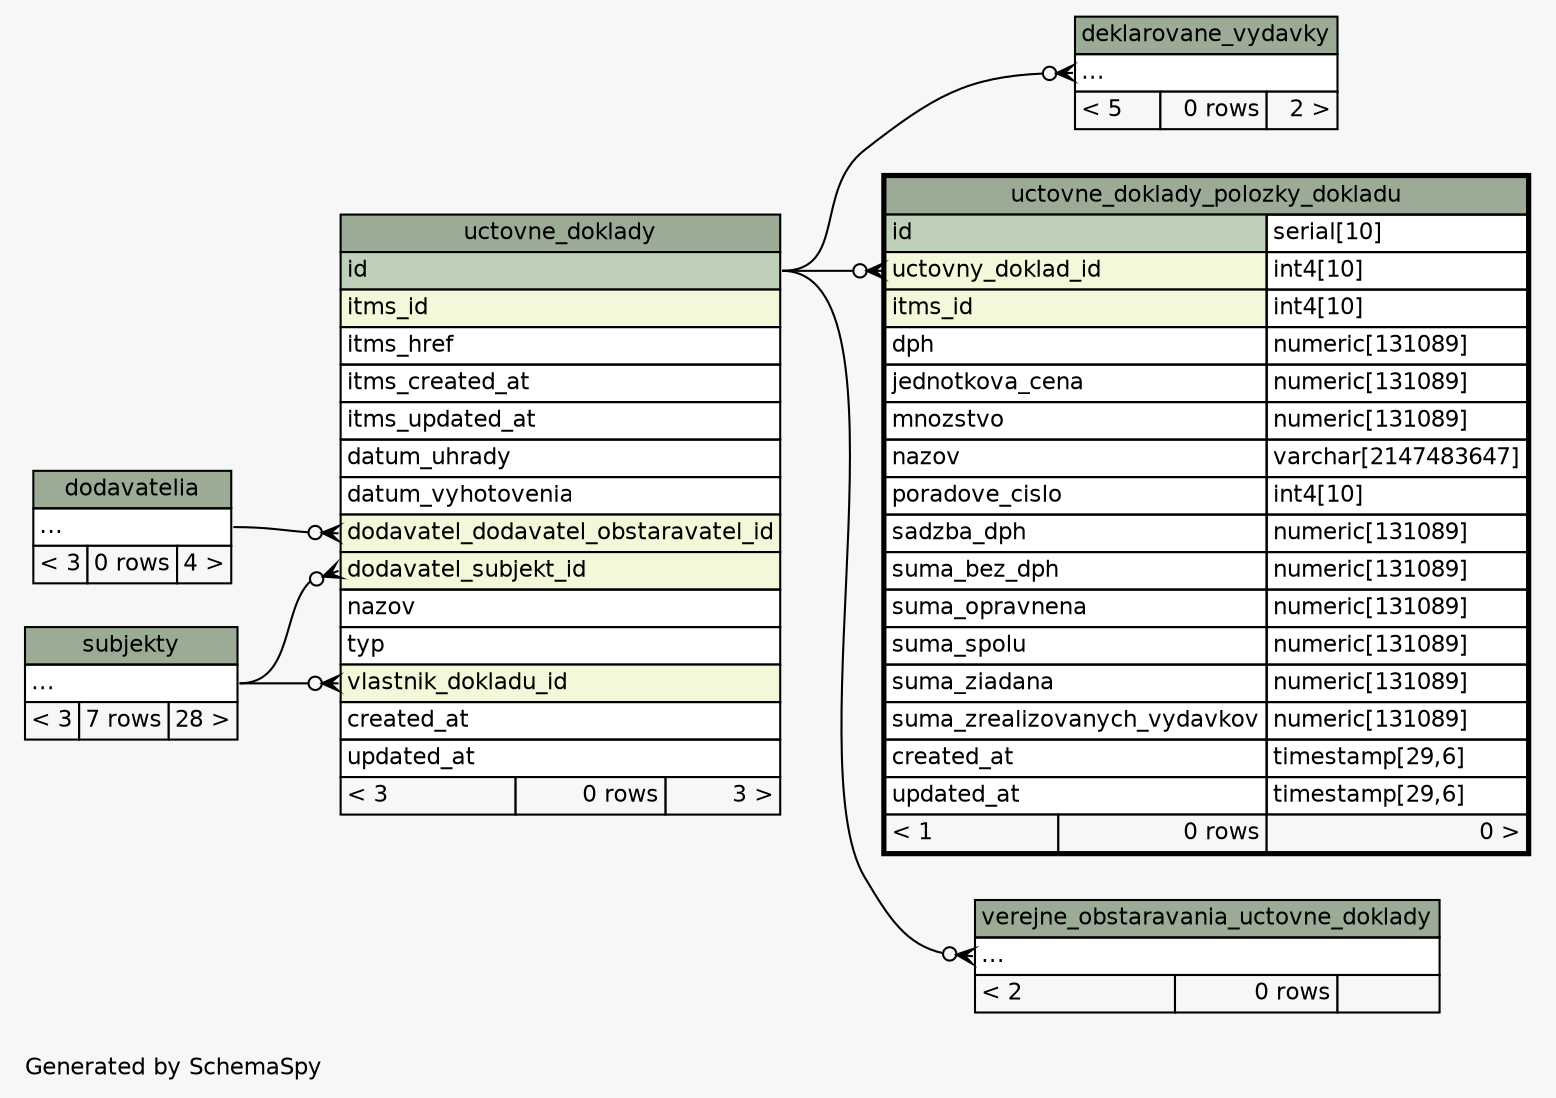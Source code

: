 // dot 2.38.0 on Linux 4.10.0-38-generic
// SchemaSpy rev 590
digraph "twoDegreesRelationshipsDiagram" {
  graph [
    rankdir="RL"
    bgcolor="#f7f7f7"
    label="\nGenerated by SchemaSpy"
    labeljust="l"
    nodesep="0.18"
    ranksep="0.46"
    fontname="Helvetica"
    fontsize="11"
  ];
  node [
    fontname="Helvetica"
    fontsize="11"
    shape="plaintext"
  ];
  edge [
    arrowsize="0.8"
  ];
  "deklarovane_vydavky":"elipses":w -> "uctovne_doklady":"id":e [arrowhead=none dir=back arrowtail=crowodot];
  "uctovne_doklady":"dodavatel_dodavatel_obstaravatel_id":w -> "dodavatelia":"elipses":e [arrowhead=none dir=back arrowtail=crowodot];
  "uctovne_doklady":"dodavatel_subjekt_id":w -> "subjekty":"elipses":e [arrowhead=none dir=back arrowtail=crowodot];
  "uctovne_doklady":"vlastnik_dokladu_id":w -> "subjekty":"elipses":e [arrowhead=none dir=back arrowtail=crowodot];
  "uctovne_doklady_polozky_dokladu":"uctovny_doklad_id":w -> "uctovne_doklady":"id":e [arrowhead=none dir=back arrowtail=crowodot];
  "verejne_obstaravania_uctovne_doklady":"elipses":w -> "uctovne_doklady":"id":e [arrowhead=none dir=back arrowtail=crowodot];
  "deklarovane_vydavky" [
    label=<
    <TABLE BORDER="0" CELLBORDER="1" CELLSPACING="0" BGCOLOR="#ffffff">
      <TR><TD COLSPAN="3" BGCOLOR="#9bab96" ALIGN="CENTER">deklarovane_vydavky</TD></TR>
      <TR><TD PORT="elipses" COLSPAN="3" ALIGN="LEFT">...</TD></TR>
      <TR><TD ALIGN="LEFT" BGCOLOR="#f7f7f7">&lt; 5</TD><TD ALIGN="RIGHT" BGCOLOR="#f7f7f7">0 rows</TD><TD ALIGN="RIGHT" BGCOLOR="#f7f7f7">2 &gt;</TD></TR>
    </TABLE>>
    URL="deklarovane_vydavky.html"
    tooltip="deklarovane_vydavky"
  ];
  "dodavatelia" [
    label=<
    <TABLE BORDER="0" CELLBORDER="1" CELLSPACING="0" BGCOLOR="#ffffff">
      <TR><TD COLSPAN="3" BGCOLOR="#9bab96" ALIGN="CENTER">dodavatelia</TD></TR>
      <TR><TD PORT="elipses" COLSPAN="3" ALIGN="LEFT">...</TD></TR>
      <TR><TD ALIGN="LEFT" BGCOLOR="#f7f7f7">&lt; 3</TD><TD ALIGN="RIGHT" BGCOLOR="#f7f7f7">0 rows</TD><TD ALIGN="RIGHT" BGCOLOR="#f7f7f7">4 &gt;</TD></TR>
    </TABLE>>
    URL="dodavatelia.html"
    tooltip="dodavatelia"
  ];
  "subjekty" [
    label=<
    <TABLE BORDER="0" CELLBORDER="1" CELLSPACING="0" BGCOLOR="#ffffff">
      <TR><TD COLSPAN="3" BGCOLOR="#9bab96" ALIGN="CENTER">subjekty</TD></TR>
      <TR><TD PORT="elipses" COLSPAN="3" ALIGN="LEFT">...</TD></TR>
      <TR><TD ALIGN="LEFT" BGCOLOR="#f7f7f7">&lt; 3</TD><TD ALIGN="RIGHT" BGCOLOR="#f7f7f7">7 rows</TD><TD ALIGN="RIGHT" BGCOLOR="#f7f7f7">28 &gt;</TD></TR>
    </TABLE>>
    URL="subjekty.html"
    tooltip="subjekty"
  ];
  "uctovne_doklady" [
    label=<
    <TABLE BORDER="0" CELLBORDER="1" CELLSPACING="0" BGCOLOR="#ffffff">
      <TR><TD COLSPAN="3" BGCOLOR="#9bab96" ALIGN="CENTER">uctovne_doklady</TD></TR>
      <TR><TD PORT="id" COLSPAN="3" BGCOLOR="#bed1b8" ALIGN="LEFT">id</TD></TR>
      <TR><TD PORT="itms_id" COLSPAN="3" BGCOLOR="#f4f7da" ALIGN="LEFT">itms_id</TD></TR>
      <TR><TD PORT="itms_href" COLSPAN="3" ALIGN="LEFT">itms_href</TD></TR>
      <TR><TD PORT="itms_created_at" COLSPAN="3" ALIGN="LEFT">itms_created_at</TD></TR>
      <TR><TD PORT="itms_updated_at" COLSPAN="3" ALIGN="LEFT">itms_updated_at</TD></TR>
      <TR><TD PORT="datum_uhrady" COLSPAN="3" ALIGN="LEFT">datum_uhrady</TD></TR>
      <TR><TD PORT="datum_vyhotovenia" COLSPAN="3" ALIGN="LEFT">datum_vyhotovenia</TD></TR>
      <TR><TD PORT="dodavatel_dodavatel_obstaravatel_id" COLSPAN="3" BGCOLOR="#f4f7da" ALIGN="LEFT">dodavatel_dodavatel_obstaravatel_id</TD></TR>
      <TR><TD PORT="dodavatel_subjekt_id" COLSPAN="3" BGCOLOR="#f4f7da" ALIGN="LEFT">dodavatel_subjekt_id</TD></TR>
      <TR><TD PORT="nazov" COLSPAN="3" ALIGN="LEFT">nazov</TD></TR>
      <TR><TD PORT="typ" COLSPAN="3" ALIGN="LEFT">typ</TD></TR>
      <TR><TD PORT="vlastnik_dokladu_id" COLSPAN="3" BGCOLOR="#f4f7da" ALIGN="LEFT">vlastnik_dokladu_id</TD></TR>
      <TR><TD PORT="created_at" COLSPAN="3" ALIGN="LEFT">created_at</TD></TR>
      <TR><TD PORT="updated_at" COLSPAN="3" ALIGN="LEFT">updated_at</TD></TR>
      <TR><TD ALIGN="LEFT" BGCOLOR="#f7f7f7">&lt; 3</TD><TD ALIGN="RIGHT" BGCOLOR="#f7f7f7">0 rows</TD><TD ALIGN="RIGHT" BGCOLOR="#f7f7f7">3 &gt;</TD></TR>
    </TABLE>>
    URL="uctovne_doklady.html"
    tooltip="uctovne_doklady"
  ];
  "uctovne_doklady_polozky_dokladu" [
    label=<
    <TABLE BORDER="2" CELLBORDER="1" CELLSPACING="0" BGCOLOR="#ffffff">
      <TR><TD COLSPAN="3" BGCOLOR="#9bab96" ALIGN="CENTER">uctovne_doklady_polozky_dokladu</TD></TR>
      <TR><TD PORT="id" COLSPAN="2" BGCOLOR="#bed1b8" ALIGN="LEFT">id</TD><TD PORT="id.type" ALIGN="LEFT">serial[10]</TD></TR>
      <TR><TD PORT="uctovny_doklad_id" COLSPAN="2" BGCOLOR="#f4f7da" ALIGN="LEFT">uctovny_doklad_id</TD><TD PORT="uctovny_doklad_id.type" ALIGN="LEFT">int4[10]</TD></TR>
      <TR><TD PORT="itms_id" COLSPAN="2" BGCOLOR="#f4f7da" ALIGN="LEFT">itms_id</TD><TD PORT="itms_id.type" ALIGN="LEFT">int4[10]</TD></TR>
      <TR><TD PORT="dph" COLSPAN="2" ALIGN="LEFT">dph</TD><TD PORT="dph.type" ALIGN="LEFT">numeric[131089]</TD></TR>
      <TR><TD PORT="jednotkova_cena" COLSPAN="2" ALIGN="LEFT">jednotkova_cena</TD><TD PORT="jednotkova_cena.type" ALIGN="LEFT">numeric[131089]</TD></TR>
      <TR><TD PORT="mnozstvo" COLSPAN="2" ALIGN="LEFT">mnozstvo</TD><TD PORT="mnozstvo.type" ALIGN="LEFT">numeric[131089]</TD></TR>
      <TR><TD PORT="nazov" COLSPAN="2" ALIGN="LEFT">nazov</TD><TD PORT="nazov.type" ALIGN="LEFT">varchar[2147483647]</TD></TR>
      <TR><TD PORT="poradove_cislo" COLSPAN="2" ALIGN="LEFT">poradove_cislo</TD><TD PORT="poradove_cislo.type" ALIGN="LEFT">int4[10]</TD></TR>
      <TR><TD PORT="sadzba_dph" COLSPAN="2" ALIGN="LEFT">sadzba_dph</TD><TD PORT="sadzba_dph.type" ALIGN="LEFT">numeric[131089]</TD></TR>
      <TR><TD PORT="suma_bez_dph" COLSPAN="2" ALIGN="LEFT">suma_bez_dph</TD><TD PORT="suma_bez_dph.type" ALIGN="LEFT">numeric[131089]</TD></TR>
      <TR><TD PORT="suma_opravnena" COLSPAN="2" ALIGN="LEFT">suma_opravnena</TD><TD PORT="suma_opravnena.type" ALIGN="LEFT">numeric[131089]</TD></TR>
      <TR><TD PORT="suma_spolu" COLSPAN="2" ALIGN="LEFT">suma_spolu</TD><TD PORT="suma_spolu.type" ALIGN="LEFT">numeric[131089]</TD></TR>
      <TR><TD PORT="suma_ziadana" COLSPAN="2" ALIGN="LEFT">suma_ziadana</TD><TD PORT="suma_ziadana.type" ALIGN="LEFT">numeric[131089]</TD></TR>
      <TR><TD PORT="suma_zrealizovanych_vydavkov" COLSPAN="2" ALIGN="LEFT">suma_zrealizovanych_vydavkov</TD><TD PORT="suma_zrealizovanych_vydavkov.type" ALIGN="LEFT">numeric[131089]</TD></TR>
      <TR><TD PORT="created_at" COLSPAN="2" ALIGN="LEFT">created_at</TD><TD PORT="created_at.type" ALIGN="LEFT">timestamp[29,6]</TD></TR>
      <TR><TD PORT="updated_at" COLSPAN="2" ALIGN="LEFT">updated_at</TD><TD PORT="updated_at.type" ALIGN="LEFT">timestamp[29,6]</TD></TR>
      <TR><TD ALIGN="LEFT" BGCOLOR="#f7f7f7">&lt; 1</TD><TD ALIGN="RIGHT" BGCOLOR="#f7f7f7">0 rows</TD><TD ALIGN="RIGHT" BGCOLOR="#f7f7f7">0 &gt;</TD></TR>
    </TABLE>>
    URL="uctovne_doklady_polozky_dokladu.html"
    tooltip="uctovne_doklady_polozky_dokladu"
  ];
  "verejne_obstaravania_uctovne_doklady" [
    label=<
    <TABLE BORDER="0" CELLBORDER="1" CELLSPACING="0" BGCOLOR="#ffffff">
      <TR><TD COLSPAN="3" BGCOLOR="#9bab96" ALIGN="CENTER">verejne_obstaravania_uctovne_doklady</TD></TR>
      <TR><TD PORT="elipses" COLSPAN="3" ALIGN="LEFT">...</TD></TR>
      <TR><TD ALIGN="LEFT" BGCOLOR="#f7f7f7">&lt; 2</TD><TD ALIGN="RIGHT" BGCOLOR="#f7f7f7">0 rows</TD><TD ALIGN="RIGHT" BGCOLOR="#f7f7f7">  </TD></TR>
    </TABLE>>
    URL="verejne_obstaravania_uctovne_doklady.html"
    tooltip="verejne_obstaravania_uctovne_doklady"
  ];
}
